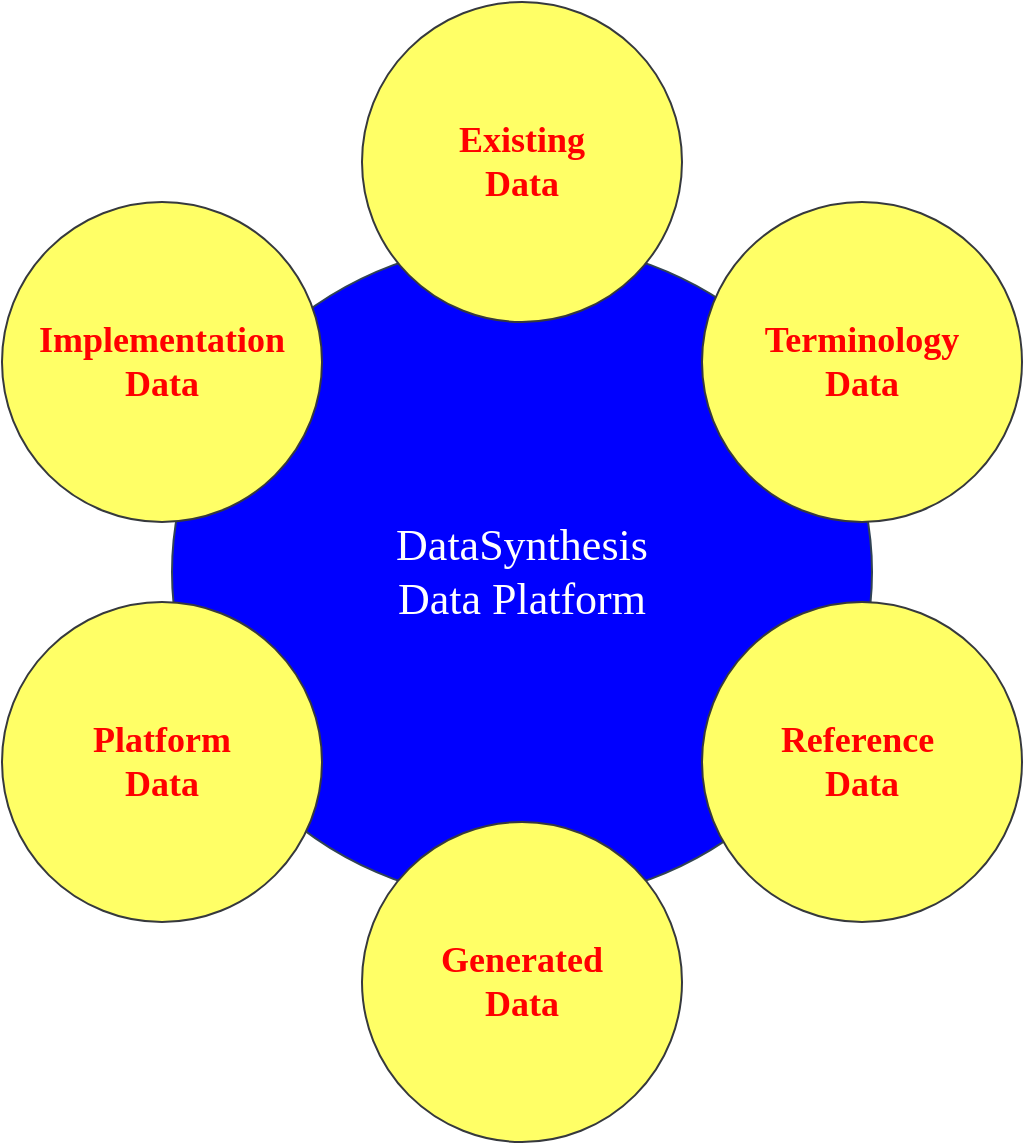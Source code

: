 <mxfile version="19.0.3" type="device" pages="4"><diagram id="t4-J4b9qDmug0NkugL4S" name="Data Platform"><mxGraphModel dx="1540" dy="968" grid="1" gridSize="10" guides="1" tooltips="1" connect="1" arrows="1" fold="1" page="1" pageScale="1" pageWidth="1100" pageHeight="850" math="0" shadow="0"><root><mxCell id="d7rtjdDeoo9ZMxOq2GWp-0"/><mxCell id="d7rtjdDeoo9ZMxOq2GWp-1" parent="d7rtjdDeoo9ZMxOq2GWp-0"/><mxCell id="d7rtjdDeoo9ZMxOq2GWp-2" value="DataSynthesis&lt;br&gt;Data Platform" style="ellipse;whiteSpace=wrap;html=1;rounded=0;shadow=0;dashed=0;comic=0;fontFamily=Verdana;fontSize=22;fontColor=#ffffff;fillColor=#0000FF;strokeColor=#314354;" parent="d7rtjdDeoo9ZMxOq2GWp-1" vertex="1"><mxGeometry x="355" y="310" width="350" height="330" as="geometry"/></mxCell><mxCell id="d7rtjdDeoo9ZMxOq2GWp-3" value="Existing &lt;br style=&quot;font-size: 18px;&quot;&gt;Data" style="ellipse;whiteSpace=wrap;html=1;rounded=0;shadow=0;dashed=0;comic=0;fontFamily=Red Hat Display;fontSize=18;fillColor=#FFFF66;strokeColor=#36393d;fontColor=#FF0000;fontSource=https%3A%2F%2Ffonts.googleapis.com%2Fcss%3Ffamily%3DRed%2BHat%2BDisplay;fontStyle=1" parent="d7rtjdDeoo9ZMxOq2GWp-1" vertex="1"><mxGeometry x="450" y="190" width="160" height="160" as="geometry"/></mxCell><mxCell id="d7rtjdDeoo9ZMxOq2GWp-4" value="Generated&lt;br style=&quot;font-size: 18px;&quot;&gt;Data" style="ellipse;whiteSpace=wrap;html=1;rounded=0;shadow=0;dashed=0;comic=0;fontFamily=Red Hat Display;fontSize=18;fillColor=#FFFF66;strokeColor=#36393d;fontColor=#FF0000;align=center;fontStyle=1;fontSource=https%3A%2F%2Ffonts.googleapis.com%2Fcss%3Ffamily%3DRed%2BHat%2BDisplay;" parent="d7rtjdDeoo9ZMxOq2GWp-1" vertex="1"><mxGeometry x="450" y="600" width="160" height="160" as="geometry"/></mxCell><mxCell id="d7rtjdDeoo9ZMxOq2GWp-5" value="Reference&amp;nbsp;&lt;br&gt;Data" style="ellipse;whiteSpace=wrap;html=1;rounded=0;shadow=0;dashed=0;comic=0;fontFamily=Red Hat Display;fontSize=18;fillColor=#FFFF66;strokeColor=#36393d;fontColor=#FF0000;fontSource=https%3A%2F%2Ffonts.googleapis.com%2Fcss%3Ffamily%3DRed%2BHat%2BDisplay;fontStyle=1" parent="d7rtjdDeoo9ZMxOq2GWp-1" vertex="1"><mxGeometry x="620" y="490" width="160" height="160" as="geometry"/></mxCell><mxCell id="d7rtjdDeoo9ZMxOq2GWp-6" value="Implementation&lt;br&gt;Data" style="ellipse;whiteSpace=wrap;html=1;rounded=0;shadow=0;dashed=0;comic=0;fontFamily=Red Hat Display;fontSize=18;fillColor=#FFFF66;strokeColor=#36393d;fontColor=#FF0000;fontSource=https%3A%2F%2Ffonts.googleapis.com%2Fcss%3Ffamily%3DRed%2BHat%2BDisplay;fontStyle=1" parent="d7rtjdDeoo9ZMxOq2GWp-1" vertex="1"><mxGeometry x="270" y="290" width="160" height="160" as="geometry"/></mxCell><mxCell id="d7rtjdDeoo9ZMxOq2GWp-8" value="Terminology&lt;br&gt;Data" style="ellipse;whiteSpace=wrap;html=1;rounded=0;shadow=0;dashed=0;comic=0;fontFamily=Red Hat Display;fontSize=18;fillColor=#FFFF66;strokeColor=#36393d;fontColor=#FF0000;fontSource=https%3A%2F%2Ffonts.googleapis.com%2Fcss%3Ffamily%3DRed%2BHat%2BDisplay;fontStyle=1" parent="d7rtjdDeoo9ZMxOq2GWp-1" vertex="1"><mxGeometry x="620" y="290" width="160" height="160" as="geometry"/></mxCell><mxCell id="d7rtjdDeoo9ZMxOq2GWp-10" value="Platform&lt;br&gt;Data" style="ellipse;whiteSpace=wrap;html=1;rounded=0;shadow=0;dashed=0;comic=0;fontFamily=Red Hat Display;fontSize=18;fillColor=#FFFF66;strokeColor=#36393d;fontColor=#FF0000;fontSource=https%3A%2F%2Ffonts.googleapis.com%2Fcss%3Ffamily%3DRed%2BHat%2BDisplay;fontStyle=1" parent="d7rtjdDeoo9ZMxOq2GWp-1" vertex="1"><mxGeometry x="270" y="490" width="160" height="160" as="geometry"/></mxCell></root></mxGraphModel></diagram><diagram name="Data Platform - Details" id="pE88mGtnttpYumIcQzsI"><mxGraphModel dx="1540" dy="968" grid="1" gridSize="10" guides="1" tooltips="1" connect="1" arrows="1" fold="1" page="1" pageScale="1" pageWidth="1100" pageHeight="850" math="0" shadow="0"><root><mxCell id="YH1Z20Yq_qP-3LlTk-q2-0"/><mxCell id="YH1Z20Yq_qP-3LlTk-q2-1" parent="YH1Z20Yq_qP-3LlTk-q2-0"/><mxCell id="YH1Z20Yq_qP-3LlTk-q2-3" value="Existing &lt;br style=&quot;font-size: 18px;&quot;&gt;Data" style="ellipse;whiteSpace=wrap;html=1;rounded=0;shadow=0;dashed=0;comic=0;fontFamily=Red Hat Display;fontSize=18;fillColor=#FFFF66;strokeColor=#36393d;fontColor=#FF0000;fontSource=https%3A%2F%2Ffonts.googleapis.com%2Fcss%3Ffamily%3DRed%2BHat%2BDisplay;fontStyle=1" parent="YH1Z20Yq_qP-3LlTk-q2-1" vertex="1"><mxGeometry x="520" y="270" width="160" height="160" as="geometry"/></mxCell><mxCell id="YH1Z20Yq_qP-3LlTk-q2-4" value="Generated&lt;br style=&quot;font-size: 18px;&quot;&gt;Data" style="ellipse;whiteSpace=wrap;html=1;rounded=0;shadow=0;dashed=0;comic=0;fontFamily=Red Hat Display;fontSize=18;fillColor=#FFFF66;strokeColor=#36393d;fontColor=#FF0000;align=center;fontStyle=1;fontSource=https%3A%2F%2Ffonts.googleapis.com%2Fcss%3Ffamily%3DRed%2BHat%2BDisplay;" parent="YH1Z20Yq_qP-3LlTk-q2-1" vertex="1"><mxGeometry x="520" y="70" width="160" height="160" as="geometry"/></mxCell><mxCell id="YH1Z20Yq_qP-3LlTk-q2-5" value="Reference&amp;nbsp;&lt;br&gt;Data" style="ellipse;whiteSpace=wrap;html=1;rounded=0;shadow=0;dashed=0;comic=0;fontFamily=Red Hat Display;fontSize=18;fillColor=#FFFF66;strokeColor=#36393d;fontColor=#FF0000;fontSource=https%3A%2F%2Ffonts.googleapis.com%2Fcss%3Ffamily%3DRed%2BHat%2BDisplay;fontStyle=1" parent="YH1Z20Yq_qP-3LlTk-q2-1" vertex="1"><mxGeometry x="90" y="70" width="160" height="160" as="geometry"/></mxCell><mxCell id="YH1Z20Yq_qP-3LlTk-q2-6" value="Implementation&lt;br&gt;Data" style="ellipse;whiteSpace=wrap;html=1;rounded=0;shadow=0;dashed=0;comic=0;fontFamily=Red Hat Display;fontSize=18;fillColor=#FFFF66;strokeColor=#36393d;fontColor=#FF0000;fontSource=https%3A%2F%2Ffonts.googleapis.com%2Fcss%3Ffamily%3DRed%2BHat%2BDisplay;fontStyle=1" parent="YH1Z20Yq_qP-3LlTk-q2-1" vertex="1"><mxGeometry x="90" y="265" width="160" height="160" as="geometry"/></mxCell><mxCell id="YH1Z20Yq_qP-3LlTk-q2-7" value="Terminology&lt;br&gt;Data" style="ellipse;whiteSpace=wrap;html=1;rounded=0;shadow=0;dashed=0;comic=0;fontFamily=Red Hat Display;fontSize=18;fillColor=#FFFF66;strokeColor=#36393d;fontColor=#FF0000;fontSource=https%3A%2F%2Ffonts.googleapis.com%2Fcss%3Ffamily%3DRed%2BHat%2BDisplay;fontStyle=1" parent="YH1Z20Yq_qP-3LlTk-q2-1" vertex="1"><mxGeometry x="520" y="460" width="160" height="160" as="geometry"/></mxCell><mxCell id="YH1Z20Yq_qP-3LlTk-q2-8" value="Platform&lt;br&gt;Data" style="ellipse;whiteSpace=wrap;html=1;rounded=0;shadow=0;dashed=0;comic=0;fontFamily=Red Hat Display;fontSize=18;fillColor=#FFFF66;strokeColor=#36393d;fontColor=#FF0000;fontSource=https%3A%2F%2Ffonts.googleapis.com%2Fcss%3Ffamily%3DRed%2BHat%2BDisplay;fontStyle=1" parent="YH1Z20Yq_qP-3LlTk-q2-1" vertex="1"><mxGeometry x="90" y="460" width="160" height="160" as="geometry"/></mxCell><mxCell id="YH1Z20Yq_qP-3LlTk-q2-9" value="" style="shape=dataStorage;whiteSpace=wrap;html=1;fixedSize=1;fontFamily=Red Hat Display;fontSource=https%3A%2F%2Ffonts.googleapis.com%2Fcss%3Ffamily%3DRed%2BHat%2BDisplay;fontSize=18;fontColor=#FF0000;fillColor=#0000FF;rotation=-180;" parent="YH1Z20Yq_qP-3LlTk-q2-1" vertex="1"><mxGeometry x="240" y="77.5" width="200" height="145" as="geometry"/></mxCell><mxCell id="YH1Z20Yq_qP-3LlTk-q2-10" value="" style="shape=dataStorage;whiteSpace=wrap;html=1;fixedSize=1;fontFamily=Red Hat Display;fontSource=https%3A%2F%2Ffonts.googleapis.com%2Fcss%3Ffamily%3DRed%2BHat%2BDisplay;fontSize=18;fontColor=#FF0000;fillColor=#0000FF;rotation=-180;" parent="YH1Z20Yq_qP-3LlTk-q2-1" vertex="1"><mxGeometry x="240" y="272.5" width="200" height="145" as="geometry"/></mxCell><mxCell id="YH1Z20Yq_qP-3LlTk-q2-11" value="" style="shape=dataStorage;whiteSpace=wrap;html=1;fixedSize=1;fontFamily=Red Hat Display;fontSource=https%3A%2F%2Ffonts.googleapis.com%2Fcss%3Ffamily%3DRed%2BHat%2BDisplay;fontSize=18;fontColor=#FF0000;fillColor=#0000FF;rotation=-180;" parent="YH1Z20Yq_qP-3LlTk-q2-1" vertex="1"><mxGeometry x="240" y="467.5" width="200" height="145" as="geometry"/></mxCell><mxCell id="YH1Z20Yq_qP-3LlTk-q2-12" value="" style="shape=dataStorage;whiteSpace=wrap;html=1;fixedSize=1;fontFamily=Red Hat Display;fontSource=https%3A%2F%2Ffonts.googleapis.com%2Fcss%3Ffamily%3DRed%2BHat%2BDisplay;fontSize=18;fontColor=#FF0000;fillColor=#0000FF;rotation=-180;" parent="YH1Z20Yq_qP-3LlTk-q2-1" vertex="1"><mxGeometry x="671" y="77.5" width="200" height="145" as="geometry"/></mxCell><mxCell id="YH1Z20Yq_qP-3LlTk-q2-13" value="" style="shape=dataStorage;whiteSpace=wrap;html=1;fixedSize=1;fontFamily=Red Hat Display;fontSource=https%3A%2F%2Ffonts.googleapis.com%2Fcss%3Ffamily%3DRed%2BHat%2BDisplay;fontSize=18;fontColor=#FF0000;fillColor=#0000FF;rotation=-180;" parent="YH1Z20Yq_qP-3LlTk-q2-1" vertex="1"><mxGeometry x="671" y="272.5" width="200" height="145" as="geometry"/></mxCell><mxCell id="YH1Z20Yq_qP-3LlTk-q2-14" value="" style="shape=dataStorage;whiteSpace=wrap;html=1;fixedSize=1;fontFamily=Red Hat Display;fontSource=https%3A%2F%2Ffonts.googleapis.com%2Fcss%3Ffamily%3DRed%2BHat%2BDisplay;fontSize=18;fontColor=#FF0000;fillColor=#0000FF;rotation=-180;" parent="YH1Z20Yq_qP-3LlTk-q2-1" vertex="1"><mxGeometry x="671" y="467.5" width="200" height="145" as="geometry"/></mxCell></root></mxGraphModel></diagram><diagram id="FFOOXOc-7M_wGKTz7aFI" name="Capabilities"><mxGraphModel dx="1540" dy="968" grid="1" gridSize="10" guides="1" tooltips="1" connect="1" arrows="1" fold="1" page="1" pageScale="1" pageWidth="1100" pageHeight="850" math="0" shadow="0"><root><mxCell id="C5FFqsSw60l89oB3BWHQ-0"/><mxCell id="C5FFqsSw60l89oB3BWHQ-1" parent="C5FFqsSw60l89oB3BWHQ-0"/><UserObject label="" lucidchartObjectId="jWVwAgZnyJ.m" id="C5FFqsSw60l89oB3BWHQ-2"><mxCell style="html=1;overflow=block;blockSpacing=1;whiteSpace=wrap;;whiteSpace=wrap;fontSize=13;spacing=3.8;strokeOpacity=100;fillOpacity=100;rounded=1;absoluteArcSize=1;arcSize=12;fillColor=#3333FF;dashed=1;fixDash=1;dashPattern=6 5;strokeWidth=3;" parent="C5FFqsSw60l89oB3BWHQ-1" vertex="1"><mxGeometry x="60" y="680" width="1200" height="160" as="geometry"/></mxCell></UserObject><UserObject label="Industry Expertise and Experience" lucidchartObjectId="0YVwRt38t_L7" id="C5FFqsSw60l89oB3BWHQ-3"><mxCell style="html=1;overflow=block;blockSpacing=1;whiteSpace=wrap;;whiteSpace=wrap;fontSize=25;fontFamily=Red Hat Display;fontColor=#000000;fontStyle=3;spacing=3.8;strokeOpacity=100;fillOpacity=100;rounded=1;absoluteArcSize=1;arcSize=9;rotation=90;fillColor=#5abaa7;dashed=1;fixDash=1;dashPattern=1 2;strokeWidth=3;" parent="C5FFqsSw60l89oB3BWHQ-1" vertex="1"><mxGeometry x="-72" y="447" width="353" height="90" as="geometry"/></mxCell></UserObject><UserObject label="&lt;br&gt;Improved Delivery&lt;br&gt;Experience" lucidchartObjectId="I0VwRGFSQuD7" id="C5FFqsSw60l89oB3BWHQ-4"><mxCell style="html=1;overflow=block;blockSpacing=1;whiteSpace=wrap;shape=mxgraph.basic.acute_triangle;dx=0.5;anchorPointDirection=0;whiteSpace=wrap;fontSize=60;fontFamily=Red Hat Display;fontColor=#000000;fontStyle=2;spacing=3.8;strokeOpacity=100;fillOpacity=100;rounded=1;absoluteArcSize=1;arcSize=9;fillColor=#FFFF66;dashed=1;fixDash=1;dashPattern=8 8;strokeWidth=3;" parent="C5FFqsSw60l89oB3BWHQ-1" vertex="1"><mxGeometry x="60" y="79" width="1200" height="225" as="geometry"/></mxCell></UserObject><UserObject label="User Interface" lucidchartObjectId="A2VwiGSk3zN0" id="C5FFqsSw60l89oB3BWHQ-5"><mxCell style="html=1;overflow=block;blockSpacing=1;whiteSpace=wrap;ellipse;whiteSpace=wrap;fontSize=21.7;fontFamily=Red Hat Display;fontColor=#FFFFFF;fontStyle=1;spacing=3.8;strokeOpacity=100;fillOpacity=100;fillColor=#99d2f2;dashed=1;fixDash=1;dashPattern=1 2;strokeWidth=3;" parent="C5FFqsSw60l89oB3BWHQ-1" vertex="1"><mxGeometry x="745" y="689" width="166" height="76" as="geometry"/></mxCell></UserObject><UserObject label="API" lucidchartObjectId="X3VwTLJpdhrr" id="C5FFqsSw60l89oB3BWHQ-6"><mxCell style="html=1;overflow=block;blockSpacing=1;whiteSpace=wrap;ellipse;whiteSpace=wrap;fontSize=21.7;fontFamily=Red Hat Display;fontColor=#FFFFFF;fontStyle=1;spacing=3.8;strokeOpacity=100;fillOpacity=100;fillColor=#99d2f2;dashed=1;fixDash=1;dashPattern=1 2;strokeWidth=3;" parent="C5FFqsSw60l89oB3BWHQ-1" vertex="1"><mxGeometry x="409" y="689" width="166" height="76" as="geometry"/></mxCell></UserObject><UserObject label="Insight/Metrics" lucidchartObjectId="j4Vwghbor0Rh" id="C5FFqsSw60l89oB3BWHQ-8"><mxCell style="html=1;overflow=block;blockSpacing=1;whiteSpace=wrap;ellipse;whiteSpace=wrap;fontSize=21.7;fontFamily=Red Hat Display;fontColor=#FFFFFF;fontStyle=3;spacing=3.8;strokeOpacity=100;fillOpacity=100;fillColor=#99d2f2;dashed=1;fixDash=1;dashPattern=1 2;strokeWidth=3;" parent="C5FFqsSw60l89oB3BWHQ-1" vertex="1"><mxGeometry x="1082" y="690" width="166" height="76" as="geometry"/></mxCell></UserObject><UserObject label="Extensibility" lucidchartObjectId="E-VwdMnbA7Fn" id="C5FFqsSw60l89oB3BWHQ-9"><mxCell style="html=1;overflow=block;blockSpacing=1;whiteSpace=wrap;;whiteSpace=wrap;fontSize=25;fontFamily=Red Hat Display;fontColor=#000000;fontStyle=3;spacing=3.8;strokeOpacity=100;fillOpacity=100;rounded=1;absoluteArcSize=1;arcSize=9;rotation=90;fillColor=#5abaa7;dashed=1;fixDash=1;dashPattern=1 2;strokeWidth=3;" parent="C5FFqsSw60l89oB3BWHQ-1" vertex="1"><mxGeometry x="1038" y="447" width="353" height="90" as="geometry"/></mxCell></UserObject><UserObject label="Improved Stakeholder Experience: Technologist(s) and Business" lucidchartObjectId="U-Vw186i91cc" id="C5FFqsSw60l89oB3BWHQ-10"><mxCell style="html=1;overflow=block;blockSpacing=1;whiteSpace=wrap;;whiteSpace=wrap;fontSize=25;fontFamily=Red Hat Display;fontColor=#000000;fontStyle=3;spacing=3.8;strokeOpacity=100;fillOpacity=100;rounded=1;absoluteArcSize=1;arcSize=9;rotation=90;fillColor=#5abaa7;dashed=1;fixDash=1;dashPattern=1 2;strokeWidth=3;" parent="C5FFqsSw60l89oB3BWHQ-1" vertex="1"><mxGeometry x="372" y="436" width="353" height="112" as="geometry"/></mxCell></UserObject><UserObject label="Innovation" lucidchartObjectId="C~VwKEVXAmU9" id="C5FFqsSw60l89oB3BWHQ-11"><mxCell style="html=1;overflow=block;blockSpacing=1;whiteSpace=wrap;;whiteSpace=wrap;fontSize=25;fontFamily=Red Hat Display;fontColor=#000000;fontStyle=3;spacing=3.8;strokeOpacity=100;fillOpacity=100;rounded=1;absoluteArcSize=1;arcSize=9;rotation=90;fillColor=#5abaa7;dashed=1;fixDash=1;dashPattern=1 2;strokeWidth=3;" parent="C5FFqsSw60l89oB3BWHQ-1" vertex="1"><mxGeometry x="150" y="441" width="353" height="102" as="geometry"/></mxCell></UserObject><UserObject label="Reusability and Risk Reduction" lucidchartObjectId="U~VwqMfxDXIU" id="C5FFqsSw60l89oB3BWHQ-12"><mxCell style="html=1;overflow=block;blockSpacing=1;whiteSpace=wrap;;whiteSpace=wrap;fontSize=25;fontFamily=Red Hat Display;fontColor=#000000;fontStyle=3;spacing=3.8;strokeOpacity=100;fillOpacity=100;rounded=1;absoluteArcSize=1;arcSize=9;rotation=90;fillColor=#5abaa7;dashed=1;fixDash=1;dashPattern=1 2;strokeWidth=3;" parent="C5FFqsSw60l89oB3BWHQ-1" vertex="1"><mxGeometry x="816" y="446" width="353" height="91" as="geometry"/></mxCell></UserObject><UserObject label="Debt Reduction: Technical, Functional, Operational, and Knowledge" lucidchartObjectId="NaWw39OlpMFN" id="C5FFqsSw60l89oB3BWHQ-13"><mxCell style="html=1;overflow=block;blockSpacing=1;whiteSpace=wrap;;whiteSpace=wrap;fontSize=25;fontFamily=Red Hat Display;fontColor=#000000;fontStyle=3;spacing=3.8;strokeOpacity=100;fillOpacity=100;rounded=1;absoluteArcSize=1;arcSize=9;rotation=90;fillColor=#5abaa7;dashed=1;fixDash=1;dashPattern=1 2;strokeWidth=3;" parent="C5FFqsSw60l89oB3BWHQ-1" vertex="1"><mxGeometry x="594" y="438" width="353" height="107" as="geometry"/></mxCell></UserObject><UserObject label="Auditing" lucidchartObjectId="xhWwBs50uDFm" id="C5FFqsSw60l89oB3BWHQ-14"><mxCell style="html=1;overflow=block;blockSpacing=1;whiteSpace=wrap;ellipse;whiteSpace=wrap;fontSize=21.7;fontFamily=Red Hat Display;fontColor=#FFFFFF;fontStyle=3;spacing=3.8;strokeOpacity=100;fillOpacity=100;fillColor=#99d2f2;dashed=1;fixDash=1;dashPattern=1 2;strokeWidth=3;" parent="C5FFqsSw60l89oB3BWHQ-1" vertex="1"><mxGeometry x="72" y="691" width="166" height="74" as="geometry"/></mxCell></UserObject><UserObject label="Data Attributes" lucidchartObjectId="rtWwEQQEssZu" id="C5FFqsSw60l89oB3BWHQ-26"><mxCell style="html=1;overflow=block;blockSpacing=1;whiteSpace=wrap;;whiteSpace=wrap;fontSize=20;fontColor=#FFFFFF;spacing=3.8;strokeOpacity=100;fillOpacity=100;rounded=1;absoluteArcSize=1;arcSize=30;fillColor=#67AB9F;dashed=1;fixDash=1;dashPattern=1 2;strokeWidth=3;" parent="C5FFqsSw60l89oB3BWHQ-1" vertex="1"><mxGeometry x="79.5" y="780" width="170" height="52" as="geometry"/></mxCell></UserObject><UserObject label="Industry Terminologies" lucidchartObjectId="rtWwEQQEssZu" id="C5FFqsSw60l89oB3BWHQ-39"><mxCell style="html=1;overflow=block;blockSpacing=1;whiteSpace=wrap;;whiteSpace=wrap;fontSize=20;fontColor=#FFFFFF;spacing=3.8;strokeOpacity=100;fillOpacity=100;rounded=1;absoluteArcSize=1;arcSize=30;fillColor=#67AB9F;dashed=1;fixDash=1;dashPattern=1 2;strokeWidth=3;" parent="C5FFqsSw60l89oB3BWHQ-1" vertex="1"><mxGeometry x="277.5" y="780" width="170" height="52" as="geometry"/></mxCell></UserObject><UserObject label="Implementations" lucidchartObjectId="rtWwEQQEssZu" id="C5FFqsSw60l89oB3BWHQ-40"><mxCell style="html=1;overflow=block;blockSpacing=1;whiteSpace=wrap;;whiteSpace=wrap;fontSize=20;fontColor=#FFFFFF;spacing=3.8;strokeOpacity=100;fillOpacity=100;rounded=1;absoluteArcSize=1;arcSize=30;fillColor=#67AB9F;dashed=1;fixDash=1;dashPattern=1 2;strokeWidth=3;" parent="C5FFqsSw60l89oB3BWHQ-1" vertex="1"><mxGeometry x="475.5" y="780" width="170" height="52" as="geometry"/></mxCell></UserObject><UserObject label="Settings" lucidchartObjectId="rtWwEQQEssZu" id="C5FFqsSw60l89oB3BWHQ-41"><mxCell style="html=1;overflow=block;blockSpacing=1;whiteSpace=wrap;;whiteSpace=wrap;fontSize=20;fontColor=#FFFFFF;spacing=3.8;strokeOpacity=100;fillOpacity=100;rounded=1;absoluteArcSize=1;arcSize=30;fillColor=#67AB9F;dashed=1;fixDash=1;dashPattern=1 2;strokeWidth=3;" parent="C5FFqsSw60l89oB3BWHQ-1" vertex="1"><mxGeometry x="674.5" y="780" width="170" height="52" as="geometry"/></mxCell></UserObject><UserObject label="Reference Data" lucidchartObjectId="rtWwEQQEssZu" id="C5FFqsSw60l89oB3BWHQ-42"><mxCell style="html=1;overflow=block;blockSpacing=1;whiteSpace=wrap;;whiteSpace=wrap;fontSize=20;fontColor=#FFFFFF;spacing=3.8;strokeOpacity=100;fillOpacity=100;rounded=1;absoluteArcSize=1;arcSize=30;fillColor=#67AB9F;dashed=1;fixDash=1;dashPattern=1 2;strokeWidth=3;" parent="C5FFqsSw60l89oB3BWHQ-1" vertex="1"><mxGeometry x="872.5" y="780" width="170" height="52" as="geometry"/></mxCell></UserObject><UserObject label="Platform" lucidchartObjectId="rtWwEQQEssZu" id="C5FFqsSw60l89oB3BWHQ-43"><mxCell style="html=1;overflow=block;blockSpacing=1;whiteSpace=wrap;;whiteSpace=wrap;fontSize=20;fontColor=#FFFFFF;spacing=3.8;strokeOpacity=100;fillOpacity=100;rounded=1;absoluteArcSize=1;arcSize=30;fillColor=#67AB9F;dashed=1;fixDash=1;dashPattern=1 2;strokeWidth=3;" parent="C5FFqsSw60l89oB3BWHQ-1" vertex="1"><mxGeometry x="1070.5" y="780" width="170" height="52" as="geometry"/></mxCell></UserObject></root></mxGraphModel></diagram><diagram id="s-u4UNiDRCVqGZV1UUNS" name="Modern Architecture"><mxGraphModel dx="1540" dy="968" grid="1" gridSize="10" guides="1" tooltips="1" connect="1" arrows="1" fold="1" page="1" pageScale="1" pageWidth="1100" pageHeight="850" math="0" shadow="0"><root><mxCell id="JXCXX9qYxL9rtvvqu8Qo-0"/><mxCell id="JXCXX9qYxL9rtvvqu8Qo-1" parent="JXCXX9qYxL9rtvvqu8Qo-0"/><UserObject label="&lt;font color=&quot;#ffff66&quot; style=&quot;font-size: 16px&quot;&gt;DataSynthesis&lt;br&gt;Platform&lt;br&gt;&lt;/font&gt;" lucidchartObjectId="A6dcKjL6bImq" id="JXCXX9qYxL9rtvvqu8Qo-4"><mxCell style="html=1;overflow=block;blockSpacing=1;whiteSpace=wrap;shape=process;whiteSpace=wrap;fontSize=15;fontFamily=Red Hat Display;fontColor=#000000;fontStyle=1;align=center;spacing=3.8;strokeOpacity=100;fillOpacity=100;fillColor=#009999;dashed=1;fixDash=1;dashPattern=6 5;strokeWidth=3;size=0.174;rounded=1;" parent="JXCXX9qYxL9rtvvqu8Qo-1" vertex="1"><mxGeometry x="464" y="367" width="172.5" height="110" as="geometry"/></mxCell></UserObject><UserObject label="" lucidchartObjectId="A6dcaW9Qq5xd" id="JXCXX9qYxL9rtvvqu8Qo-8"><mxCell style="html=1;overflow=block;blockSpacing=1;whiteSpace=wrap;shape=image;whiteSpace=wrap;fontSize=13;spacing=0;strokeColor=none;strokeOpacity=100;strokeWidth=0;image=https://images.lucid.app/images/d1434f3a-7878-422c-8ea6-da233039a024/content;imageAspect=0;" parent="JXCXX9qYxL9rtvvqu8Qo-1" vertex="1"><mxGeometry x="70" y="262" width="114" height="114" as="geometry"/></mxCell></UserObject><UserObject label="" lucidchartObjectId="A6dcofFr4azJ" id="JXCXX9qYxL9rtvvqu8Qo-9"><mxCell style="html=1;jettySize=18;whiteSpace=wrap;fontSize=13;strokeOpacity=100;strokeWidth=3;rounded=0;startArrow=block;startFill=1;;endArrow=block;endFill=1;;exitX=1;exitY=0.566;exitPerimeter=0;exitDx=0;exitDy=0;" parent="JXCXX9qYxL9rtvvqu8Qo-1" source="JXCXX9qYxL9rtvvqu8Qo-8" edge="1"><mxGeometry width="100" height="100" relative="1" as="geometry"><Array as="points"/><mxPoint x="257" y="422" as="targetPoint"/><mxPoint x="164" y="422" as="sourcePoint"/></mxGeometry></mxCell></UserObject><UserObject label="Consumers" lucidchartObjectId="A6dcKB5eBD9o" id="JXCXX9qYxL9rtvvqu8Qo-10"><mxCell style="html=1;overflow=block;blockSpacing=1;whiteSpace=wrap;;whiteSpace=wrap;fontSize=15;fontFamily=Red Hat Display;fontColor=#000000;fontStyle=1;align=center;spacing=3.8;strokeOpacity=0;fillOpacity=0;fillColor=#ffffff;dashed=1;fixDash=1;dashPattern=6 5;strokeWidth=1.5;" parent="JXCXX9qYxL9rtvvqu8Qo-1" vertex="1"><mxGeometry x="75" y="214" width="105" height="45" as="geometry"/></mxCell></UserObject><UserObject label="Kafka" lucidchartObjectId="X~dckwv35CIr" id="JXCXX9qYxL9rtvvqu8Qo-12"><mxCell style="html=1;overflow=block;blockSpacing=1;whiteSpace=wrap;shape=cylinder3;size=4;anchorPointDirection=0;boundedLbl=1;;whiteSpace=wrap;fontSize=15;fontFamily=Red Hat Display;fontColor=#000000;fontStyle=1;align=center;spacing=3.8;strokeOpacity=100;fillOpacity=100;fillColor=#FFFF66;dashed=1;fixDash=1;dashPattern=6 5;strokeWidth=3;" parent="JXCXX9qYxL9rtvvqu8Qo-1" vertex="1"><mxGeometry x="444" y="230.5" width="90" height="90" as="geometry"/></mxCell></UserObject><UserObject label="" lucidchartObjectId="zkecVPRaJETt" id="JXCXX9qYxL9rtvvqu8Qo-14"><mxCell style="html=1;overflow=block;blockSpacing=1;whiteSpace=wrap;container=0;rounded=1;absoluteArcSize=1;arcSize=24;collapsible=0;whiteSpace=wrap;fontSize=13;spacing=0;strokeOpacity=100;fillOpacity=0;fillColor=#000000;dashed=1;fixDash=1;dashPattern=6 5;strokeWidth=3;" parent="JXCXX9qYxL9rtvvqu8Qo-1" vertex="1"><mxGeometry x="760" y="395" width="260" height="330" as="geometry"/></mxCell></UserObject><UserObject label="" lucidchartObjectId="_sec2dreIfKx" id="JXCXX9qYxL9rtvvqu8Qo-18"><mxCell style="html=1;jettySize=18;whiteSpace=wrap;fontSize=13;strokeColor=#834187;strokeOpacity=100;strokeWidth=3;rounded=0;startArrow=block;startFill=1;;endArrow=block;endFill=1;;entryX=0.5;entryY=1.017;entryPerimeter=0;" parent="JXCXX9qYxL9rtvvqu8Qo-1" target="JXCXX9qYxL9rtvvqu8Qo-12" edge="1"><mxGeometry width="100" height="100" relative="1" as="geometry"><Array as="points"/><mxPoint x="489" y="370" as="sourcePoint"/></mxGeometry></mxCell></UserObject><UserObject label="Data Lakes" lucidchartObjectId="ovec4vzRICzN" id="JXCXX9qYxL9rtvvqu8Qo-20"><mxCell style="html=1;overflow=block;blockSpacing=1;whiteSpace=wrap;rounded=1;arcSize=50;whiteSpace=wrap;fontSize=15;fontFamily=Red Hat Display;fontColor=#000000;fontStyle=1;align=center;spacing=3.8;strokeOpacity=100;fillOpacity=100;fillColor=#ffeca9;dashed=1;fixDash=1;dashPattern=6 5;strokeWidth=2.3;" parent="JXCXX9qYxL9rtvvqu8Qo-1" vertex="1"><mxGeometry x="766" y="412" width="120" height="57" as="geometry"/></mxCell></UserObject><UserObject label="Repositories" lucidchartObjectId="Vvec067W8sKf" id="JXCXX9qYxL9rtvvqu8Qo-21"><mxCell style="html=1;overflow=block;blockSpacing=1;whiteSpace=wrap;rounded=1;arcSize=50;whiteSpace=wrap;fontSize=15;fontFamily=Red Hat Display;fontColor=#000000;fontStyle=1;align=center;spacing=3.8;strokeOpacity=100;fillOpacity=100;fillColor=#ffeca9;dashed=1;fixDash=1;dashPattern=6 5;strokeWidth=2.3;" parent="JXCXX9qYxL9rtvvqu8Qo-1" vertex="1"><mxGeometry x="766" y="488" width="120" height="57" as="geometry"/></mxCell></UserObject><UserObject label="Data Hubs" lucidchartObjectId="awecUE1YTKni" id="JXCXX9qYxL9rtvvqu8Qo-22"><mxCell style="html=1;overflow=block;blockSpacing=1;whiteSpace=wrap;rounded=1;arcSize=50;whiteSpace=wrap;fontSize=15;fontFamily=Red Hat Display;fontColor=#000000;fontStyle=1;align=center;spacing=3.8;strokeOpacity=100;fillOpacity=100;fillColor=#ffeca9;dashed=1;fixDash=1;dashPattern=6 5;strokeWidth=2.3;" parent="JXCXX9qYxL9rtvvqu8Qo-1" vertex="1"><mxGeometry x="766" y="569" width="120" height="57" as="geometry"/></mxCell></UserObject><UserObject label="Data Marts" lucidchartObjectId="owec7TSMh74R" id="JXCXX9qYxL9rtvvqu8Qo-23"><mxCell style="html=1;overflow=block;blockSpacing=1;whiteSpace=wrap;rounded=1;arcSize=50;whiteSpace=wrap;fontSize=15;fontFamily=Red Hat Display;fontColor=#000000;fontStyle=1;align=center;spacing=3.8;strokeOpacity=100;fillOpacity=100;fillColor=#ffeca9;dashed=1;fixDash=1;dashPattern=6 5;strokeWidth=2.3;" parent="JXCXX9qYxL9rtvvqu8Qo-1" vertex="1"><mxGeometry x="766" y="647" width="120" height="57" as="geometry"/></mxCell></UserObject><UserObject label="Cohorts" lucidchartObjectId="xweceON45JU2" id="JXCXX9qYxL9rtvvqu8Qo-24"><mxCell style="html=1;overflow=block;blockSpacing=1;whiteSpace=wrap;rounded=1;arcSize=50;whiteSpace=wrap;fontSize=15;fontFamily=Red Hat Display;fontColor=#000000;fontStyle=1;align=center;spacing=3.8;strokeOpacity=100;fillOpacity=100;fillColor=#ffeca9;dashed=1;fixDash=1;dashPattern=6 5;strokeWidth=2.3;" parent="JXCXX9qYxL9rtvvqu8Qo-1" vertex="1"><mxGeometry x="894" y="412" width="120" height="57" as="geometry"/></mxCell></UserObject><UserObject label="Data &lt;br&gt;Cache" lucidchartObjectId="ECecfg.I7ve9" id="JXCXX9qYxL9rtvvqu8Qo-33"><mxCell style="html=1;overflow=block;blockSpacing=1;whiteSpace=wrap;shape=cylinder3;size=4;anchorPointDirection=0;boundedLbl=1;;whiteSpace=wrap;fontSize=15;fontFamily=Red Hat Display;fontColor=#000000;fontStyle=1;align=center;spacing=3.8;strokeOpacity=100;fillOpacity=100;fillColor=#FFFF66;dashed=1;fixDash=1;dashPattern=6 5;strokeWidth=3;" parent="JXCXX9qYxL9rtvvqu8Qo-1" vertex="1"><mxGeometry x="565.25" y="230.5" width="90" height="90" as="geometry"/></mxCell></UserObject><UserObject label="" lucidchartObjectId="A6dcofFr4azJ" id="kK_m3PB7v_VOQCLZGnLw-1"><mxCell style="html=1;jettySize=18;whiteSpace=wrap;fontSize=13;strokeOpacity=100;strokeWidth=3;rounded=0;startArrow=block;startFill=1;;endArrow=block;endFill=1;;exitX=1;exitY=0.5;exitPerimeter=0;" parent="JXCXX9qYxL9rtvvqu8Qo-1" edge="1"><mxGeometry width="100" height="100" relative="1" as="geometry"><Array as="points"/><mxPoint x="449" y="424" as="targetPoint"/><mxPoint x="356" y="423.5" as="sourcePoint"/></mxGeometry></mxCell></UserObject><UserObject label="" lucidchartObjectId="_sec2dreIfKx" id="kK_m3PB7v_VOQCLZGnLw-2"><mxCell style="html=1;jettySize=18;whiteSpace=wrap;fontSize=13;strokeColor=#834187;strokeOpacity=100;strokeWidth=3;rounded=0;startArrow=block;startFill=1;;endArrow=block;endFill=1;;exitX=0.177;exitY=-0.018;exitPerimeter=0;entryX=0.5;entryY=1.017;entryPerimeter=0;exitDx=0;exitDy=0;" parent="JXCXX9qYxL9rtvvqu8Qo-1" edge="1"><mxGeometry width="100" height="100" relative="1" as="geometry"><Array as="points"/><mxPoint x="608.033" y="367.02" as="sourcePoint"/><mxPoint x="609" y="322.03" as="targetPoint"/></mxGeometry></mxCell></UserObject><UserObject label="Public &lt;br&gt;Cloud" lucidchartObjectId="X~dckwv35CIr" id="kK_m3PB7v_VOQCLZGnLw-3"><mxCell style="html=1;overflow=block;blockSpacing=1;whiteSpace=wrap;shape=cylinder3;size=4;anchorPointDirection=0;boundedLbl=1;;whiteSpace=wrap;fontSize=15;fontFamily=Red Hat Display;fontColor=#000000;fontStyle=1;align=center;spacing=3.8;strokeOpacity=100;fillOpacity=100;fillColor=#FFFF66;dashed=1;fixDash=1;dashPattern=6 5;strokeWidth=3;" parent="JXCXX9qYxL9rtvvqu8Qo-1" vertex="1"><mxGeometry x="442" y="524" width="90" height="86" as="geometry"/></mxCell></UserObject><UserObject label="General Storage" lucidchartObjectId="ECecfg.I7ve9" id="kK_m3PB7v_VOQCLZGnLw-4"><mxCell style="html=1;overflow=block;blockSpacing=1;whiteSpace=wrap;shape=cylinder3;size=4;anchorPointDirection=0;boundedLbl=1;;whiteSpace=wrap;fontSize=15;fontFamily=Red Hat Display;fontColor=#000000;fontStyle=1;align=center;spacing=3.8;strokeOpacity=100;fillOpacity=100;fillColor=#FFFF66;dashed=1;fixDash=1;dashPattern=6 5;strokeWidth=3;" parent="JXCXX9qYxL9rtvvqu8Qo-1" vertex="1"><mxGeometry x="563.25" y="524" width="90" height="86" as="geometry"/></mxCell></UserObject><UserObject label="" lucidchartObjectId="A6dcaW9Qq5xd" id="kK_m3PB7v_VOQCLZGnLw-5"><mxCell style="html=1;overflow=block;blockSpacing=1;whiteSpace=wrap;shape=image;whiteSpace=wrap;fontSize=13;spacing=0;strokeColor=none;strokeOpacity=100;strokeWidth=0;image=https://images.lucid.app/images/d1434f3a-7878-422c-8ea6-da233039a024/content;imageAspect=0;" parent="JXCXX9qYxL9rtvvqu8Qo-1" vertex="1"><mxGeometry x="70.5" y="479" width="114" height="114" as="geometry"/></mxCell></UserObject><UserObject label="" lucidchartObjectId="A6dcofFr4azJ" id="kK_m3PB7v_VOQCLZGnLw-6"><mxCell style="html=1;jettySize=18;whiteSpace=wrap;fontSize=13;strokeOpacity=100;strokeWidth=3;rounded=0;startArrow=block;startFill=1;;endArrow=block;endFill=1;;exitX=1;exitY=0.5;exitDx=0;exitDy=0;" parent="JXCXX9qYxL9rtvvqu8Qo-1" source="kK_m3PB7v_VOQCLZGnLw-5" edge="1"><mxGeometry width="100" height="100" relative="1" as="geometry"><Array as="points"/><mxPoint x="260" y="432" as="targetPoint"/><mxPoint x="194" y="353.024" as="sourcePoint"/></mxGeometry></mxCell></UserObject><UserObject label="Implementers and Operations" lucidchartObjectId="A6dcKB5eBD9o" id="kK_m3PB7v_VOQCLZGnLw-7"><mxCell style="html=1;overflow=block;blockSpacing=1;whiteSpace=wrap;;whiteSpace=wrap;fontSize=15;fontFamily=Red Hat Display;fontColor=#000000;fontStyle=1;align=center;spacing=3.8;strokeOpacity=0;fillOpacity=0;fillColor=#ffffff;dashed=1;fixDash=1;dashPattern=6 5;strokeWidth=1.5;" parent="JXCXX9qYxL9rtvvqu8Qo-1" vertex="1"><mxGeometry x="79" y="410" width="105" height="45" as="geometry"/></mxCell></UserObject><UserObject label="Integrated Systems" lucidchartObjectId="A6dcF-uv9CqD" id="JXCXX9qYxL9rtvvqu8Qo-2"><mxCell style="html=1;overflow=block;blockSpacing=1;whiteSpace=wrap;shape=cylinder3;size=4;anchorPointDirection=0;boundedLbl=1;;whiteSpace=wrap;fontSize=16.7;fontFamily=Red Hat Display;fontColor=#000000;fontStyle=1;align=center;spacing=3.8;strokeOpacity=100;fillOpacity=100;fillColor=#CCCC00;dashed=1;fixDash=1;dashPattern=6 5;strokeWidth=2.3;" parent="JXCXX9qYxL9rtvvqu8Qo-1" vertex="1"><mxGeometry x="780" y="230" width="90" height="90" as="geometry"/></mxCell></UserObject><UserObject label="" lucidchartObjectId="QsecsTFyYJfz" id="JXCXX9qYxL9rtvvqu8Qo-17"><mxCell style="html=1;overflow=block;blockSpacing=1;whiteSpace=wrap;container=0;rounded=1;absoluteArcSize=1;arcSize=24;collapsible=0;whiteSpace=wrap;fontSize=13;spacing=0;strokeOpacity=100;fillOpacity=0;fillColor=#000000;dashed=1;fixDash=1;dashPattern=6 5;strokeWidth=3;" parent="JXCXX9qYxL9rtvvqu8Qo-1" vertex="1"><mxGeometry x="760" y="170" width="260" height="210" as="geometry"/></mxCell></UserObject><UserObject label="Clinical" lucidchartObjectId="mDec~vk3aasE" id="JXCXX9qYxL9rtvvqu8Qo-34"><mxCell style="html=1;overflow=block;blockSpacing=1;whiteSpace=wrap;rounded=1;arcSize=50;whiteSpace=wrap;fontSize=15;fontFamily=Red Hat Display;fontColor=#000000;fontStyle=1;align=center;spacing=3.8;strokeOpacity=100;fillOpacity=100;fillColor=#CCCC00;dashed=1;fixDash=1;dashPattern=6 5;strokeWidth=2.3;" parent="JXCXX9qYxL9rtvvqu8Qo-1" vertex="1"><mxGeometry x="888" y="187" width="120" height="30" as="geometry"/></mxCell></UserObject><UserObject label="Administrative" lucidchartObjectId="BDecJAqxQT-f" id="JXCXX9qYxL9rtvvqu8Qo-35"><mxCell style="html=1;overflow=block;blockSpacing=1;whiteSpace=wrap;rounded=1;arcSize=50;whiteSpace=wrap;fontSize=15;fontFamily=Red Hat Display;fontColor=#000000;fontStyle=1;align=center;spacing=3.8;strokeOpacity=100;fillOpacity=100;fillColor=#CCCC00;dashed=1;fixDash=1;dashPattern=6 5;strokeWidth=2.3;" parent="JXCXX9qYxL9rtvvqu8Qo-1" vertex="1"><mxGeometry x="888" y="235" width="120" height="30" as="geometry"/></mxCell></UserObject><UserObject label="Financial" lucidchartObjectId="RDecCcoxdfeh" id="JXCXX9qYxL9rtvvqu8Qo-36"><mxCell style="html=1;overflow=block;blockSpacing=1;whiteSpace=wrap;rounded=1;arcSize=50;whiteSpace=wrap;fontSize=15;fontFamily=Red Hat Display;fontColor=#000000;fontStyle=1;align=center;spacing=3.8;strokeOpacity=100;fillOpacity=100;fillColor=#CCCC00;dashed=1;fixDash=1;dashPattern=6 5;strokeWidth=2.3;" parent="JXCXX9qYxL9rtvvqu8Qo-1" vertex="1"><mxGeometry x="888" y="284" width="120" height="30" as="geometry"/></mxCell></UserObject><UserObject label="Life Sciences" lucidchartObjectId="-DecZwGbpnK3" id="JXCXX9qYxL9rtvvqu8Qo-37"><mxCell style="html=1;overflow=block;blockSpacing=1;whiteSpace=wrap;rounded=1;arcSize=50;whiteSpace=wrap;fontSize=15;fontFamily=Red Hat Display;fontColor=#000000;fontStyle=1;align=center;spacing=3.8;strokeOpacity=100;fillOpacity=100;fillColor=#CCCC00;dashed=1;fixDash=1;dashPattern=6 5;strokeWidth=2.3;" parent="JXCXX9qYxL9rtvvqu8Qo-1" vertex="1"><mxGeometry x="888" y="337" width="120" height="30" as="geometry"/></mxCell></UserObject><UserObject label="" lucidchartObjectId="_sec2dreIfKx" id="kK_m3PB7v_VOQCLZGnLw-8"><mxCell style="html=1;jettySize=18;whiteSpace=wrap;fontSize=13;strokeColor=#834187;strokeOpacity=100;strokeWidth=3;rounded=0;startArrow=block;startFill=1;;endArrow=block;endFill=1;;exitX=0.177;exitY=-0.018;exitPerimeter=0;entryX=0.5;entryY=1.017;entryPerimeter=0;exitDx=0;exitDy=0;" parent="JXCXX9qYxL9rtvvqu8Qo-1" edge="1"><mxGeometry width="100" height="100" relative="1" as="geometry"><Array as="points"/><mxPoint x="488.033" y="524.02" as="sourcePoint"/><mxPoint x="489" y="479.03" as="targetPoint"/></mxGeometry></mxCell></UserObject><UserObject label="" lucidchartObjectId="_sec2dreIfKx" id="kK_m3PB7v_VOQCLZGnLw-9"><mxCell style="html=1;jettySize=18;whiteSpace=wrap;fontSize=13;strokeColor=#834187;strokeOpacity=100;strokeWidth=3;rounded=0;startArrow=block;startFill=1;;endArrow=block;endFill=1;;exitX=0.177;exitY=-0.018;exitPerimeter=0;entryX=0.5;entryY=1.017;entryPerimeter=0;exitDx=0;exitDy=0;" parent="JXCXX9qYxL9rtvvqu8Qo-1" edge="1"><mxGeometry width="100" height="100" relative="1" as="geometry"><Array as="points"/><mxPoint x="608.033" y="524.02" as="sourcePoint"/><mxPoint x="609" y="479.03" as="targetPoint"/></mxGeometry></mxCell></UserObject><UserObject label="NoSQL" lucidchartObjectId="execiVGqb7tO" id="JXCXX9qYxL9rtvvqu8Qo-27"><mxCell style="html=1;overflow=block;blockSpacing=1;whiteSpace=wrap;rounded=1;arcSize=50;whiteSpace=wrap;fontSize=15;fontFamily=Red Hat Display;fontColor=#000000;fontStyle=1;align=center;spacing=3.8;strokeOpacity=100;fillOpacity=100;fillColor=#ffeca9;dashed=1;fixDash=1;dashPattern=6 5;strokeWidth=2.3;" parent="JXCXX9qYxL9rtvvqu8Qo-1" vertex="1"><mxGeometry x="894" y="488" width="120" height="57" as="geometry"/></mxCell></UserObject><UserObject label="Relational Databases" lucidchartObjectId="pxecAp-quWbx" id="JXCXX9qYxL9rtvvqu8Qo-28"><mxCell style="html=1;overflow=block;blockSpacing=1;whiteSpace=wrap;rounded=1;arcSize=50;whiteSpace=wrap;fontSize=15;fontFamily=Red Hat Display;fontColor=#000000;fontStyle=1;align=center;spacing=3.8;strokeOpacity=100;fillOpacity=100;fillColor=#ffeca9;dashed=1;fixDash=1;dashPattern=6 5;strokeWidth=2.3;" parent="JXCXX9qYxL9rtvvqu8Qo-1" vertex="1"><mxGeometry x="894" y="570.584" width="120" height="52.941" as="geometry"/></mxCell></UserObject><UserObject label="Cloud" lucidchartObjectId="Kxecb8XxTzJ1" id="JXCXX9qYxL9rtvvqu8Qo-29"><mxCell style="html=1;overflow=block;blockSpacing=1;whiteSpace=wrap;rounded=1;arcSize=50;whiteSpace=wrap;fontSize=15;fontFamily=Red Hat Display;fontColor=#000000;fontStyle=1;align=center;spacing=3.8;strokeOpacity=100;fillOpacity=100;fillColor=#ffeca9;dashed=1;fixDash=1;dashPattern=6 5;strokeWidth=2.3;" parent="JXCXX9qYxL9rtvvqu8Qo-1" vertex="1"><mxGeometry x="894" y="651.062" width="120" height="52.941" as="geometry"/></mxCell></UserObject><mxCell id="kK_m3PB7v_VOQCLZGnLw-14" value="A&lt;br style=&quot;font-size: 12px;&quot;&gt;P&lt;br style=&quot;font-size: 12px;&quot;&gt;I&lt;br style=&quot;font-size: 12px;&quot;&gt;-&lt;br style=&quot;font-size: 12px;&quot;&gt;S&lt;br style=&quot;font-size: 12px;&quot;&gt;D&lt;br style=&quot;font-size: 12px;&quot;&gt;K" style="text;html=1;strokeColor=none;fillColor=none;align=center;verticalAlign=middle;whiteSpace=wrap;rounded=0;fontFamily=Red Hat Display;fontSource=https%3A%2F%2Ffonts.googleapis.com%2Fcss%3Ffamily%3DRed%2BHat%2BDisplay;fontSize=12;fontColor=#FFFF66;fontStyle=1" parent="JXCXX9qYxL9rtvvqu8Qo-1" vertex="1"><mxGeometry x="470" y="407" width="25" height="30" as="geometry"/></mxCell><mxCell id="kK_m3PB7v_VOQCLZGnLw-15" value="A&lt;br style=&quot;font-size: 12px;&quot;&gt;P&lt;br style=&quot;font-size: 12px;&quot;&gt;I&lt;br style=&quot;font-size: 12px;&quot;&gt;-&lt;br style=&quot;font-size: 12px;&quot;&gt;S&lt;br style=&quot;font-size: 12px;&quot;&gt;D&lt;br style=&quot;font-size: 12px;&quot;&gt;K" style="text;html=1;strokeColor=none;fillColor=none;align=center;verticalAlign=middle;whiteSpace=wrap;rounded=0;fontFamily=Red Hat Display;fontSource=https%3A%2F%2Ffonts.googleapis.com%2Fcss%3Ffamily%3DRed%2BHat%2BDisplay;fontSize=12;fontColor=#FFFF66;fontStyle=1" parent="JXCXX9qYxL9rtvvqu8Qo-1" vertex="1"><mxGeometry x="615" y="407" width="9" height="30" as="geometry"/></mxCell><mxCell id="kK_m3PB7v_VOQCLZGnLw-16" value="" style="sketch=0;points=[[0,0,0],[0.25,0,0],[0.5,0,0],[0.75,0,0],[1,0,0],[0,1,0],[0.25,1,0],[0.5,1,0],[0.75,1,0],[1,1,0],[0,0.25,0],[0,0.5,0],[0,0.75,0],[1,0.25,0],[1,0.5,0],[1,0.75,0]];outlineConnect=0;fontColor=#232F3E;gradientColor=#945DF2;gradientDirection=north;fillColor=#5A30B5;strokeColor=#ffffff;dashed=0;verticalLabelPosition=bottom;verticalAlign=top;align=center;html=1;fontSize=12;fontStyle=0;aspect=fixed;shape=mxgraph.aws4.resourceIcon;resIcon=mxgraph.aws4.api_gateway;rounded=1;fontFamily=Red Hat Display;fontSource=https%3A%2F%2Ffonts.googleapis.com%2Fcss%3Ffamily%3DRed%2BHat%2BDisplay;" parent="JXCXX9qYxL9rtvvqu8Qo-1" vertex="1"><mxGeometry x="270" y="386" width="78" height="78" as="geometry"/></mxCell><UserObject label="" lucidchartObjectId="A6dcofFr4azJ" id="kK_m3PB7v_VOQCLZGnLw-17"><mxCell style="html=1;jettySize=18;whiteSpace=wrap;fontSize=13;strokeOpacity=100;strokeWidth=3;rounded=0;startArrow=block;startFill=1;;endArrow=block;endFill=1;;exitX=-0.019;exitY=0.552;exitPerimeter=0;exitDx=0;exitDy=0;entryX=1;entryY=0.25;entryDx=0;entryDy=0;" parent="JXCXX9qYxL9rtvvqu8Qo-1" source="JXCXX9qYxL9rtvvqu8Qo-17" target="JXCXX9qYxL9rtvvqu8Qo-4" edge="1"><mxGeometry width="100" height="100" relative="1" as="geometry"><Array as="points"/><mxPoint x="673" y="205.48" as="targetPoint"/><mxPoint x="600" y="110.004" as="sourcePoint"/></mxGeometry></mxCell></UserObject><UserObject label="" lucidchartObjectId="A6dcofFr4azJ" id="kK_m3PB7v_VOQCLZGnLw-18"><mxCell style="html=1;jettySize=18;whiteSpace=wrap;fontSize=13;strokeOpacity=100;strokeWidth=3;rounded=0;startArrow=block;startFill=1;;endArrow=block;endFill=1;;exitX=0;exitY=0.5;exitDx=0;exitDy=0;entryX=0.997;entryY=0.627;entryDx=0;entryDy=0;entryPerimeter=0;" parent="JXCXX9qYxL9rtvvqu8Qo-1" source="JXCXX9qYxL9rtvvqu8Qo-14" target="JXCXX9qYxL9rtvvqu8Qo-4" edge="1"><mxGeometry width="100" height="100" relative="1" as="geometry"><Array as="points"/><mxPoint x="646.5" y="404.5" as="targetPoint"/><mxPoint x="765.06" y="295.92" as="sourcePoint"/></mxGeometry></mxCell></UserObject></root></mxGraphModel></diagram></mxfile>